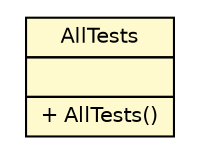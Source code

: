 #!/usr/local/bin/dot
#
# Class diagram 
# Generated by UMLGraph version 5.1 (http://www.umlgraph.org/)
#

digraph G {
	edge [fontname="Helvetica",fontsize=10,labelfontname="Helvetica",labelfontsize=10];
	node [fontname="Helvetica",fontsize=10,shape=plaintext];
	nodesep=0.25;
	ranksep=0.5;
	// net.sereneproject.collector.AllTests
	c65 [label=<<table title="net.sereneproject.collector.AllTests" border="0" cellborder="1" cellspacing="0" cellpadding="2" port="p" bgcolor="lemonChiffon" href="./AllTests.html">
		<tr><td><table border="0" cellspacing="0" cellpadding="1">
<tr><td align="center" balign="center"> AllTests </td></tr>
		</table></td></tr>
		<tr><td><table border="0" cellspacing="0" cellpadding="1">
<tr><td align="left" balign="left">  </td></tr>
		</table></td></tr>
		<tr><td><table border="0" cellspacing="0" cellpadding="1">
<tr><td align="left" balign="left"> + AllTests() </td></tr>
		</table></td></tr>
		</table>>, fontname="Helvetica", fontcolor="black", fontsize=10.0];
}

